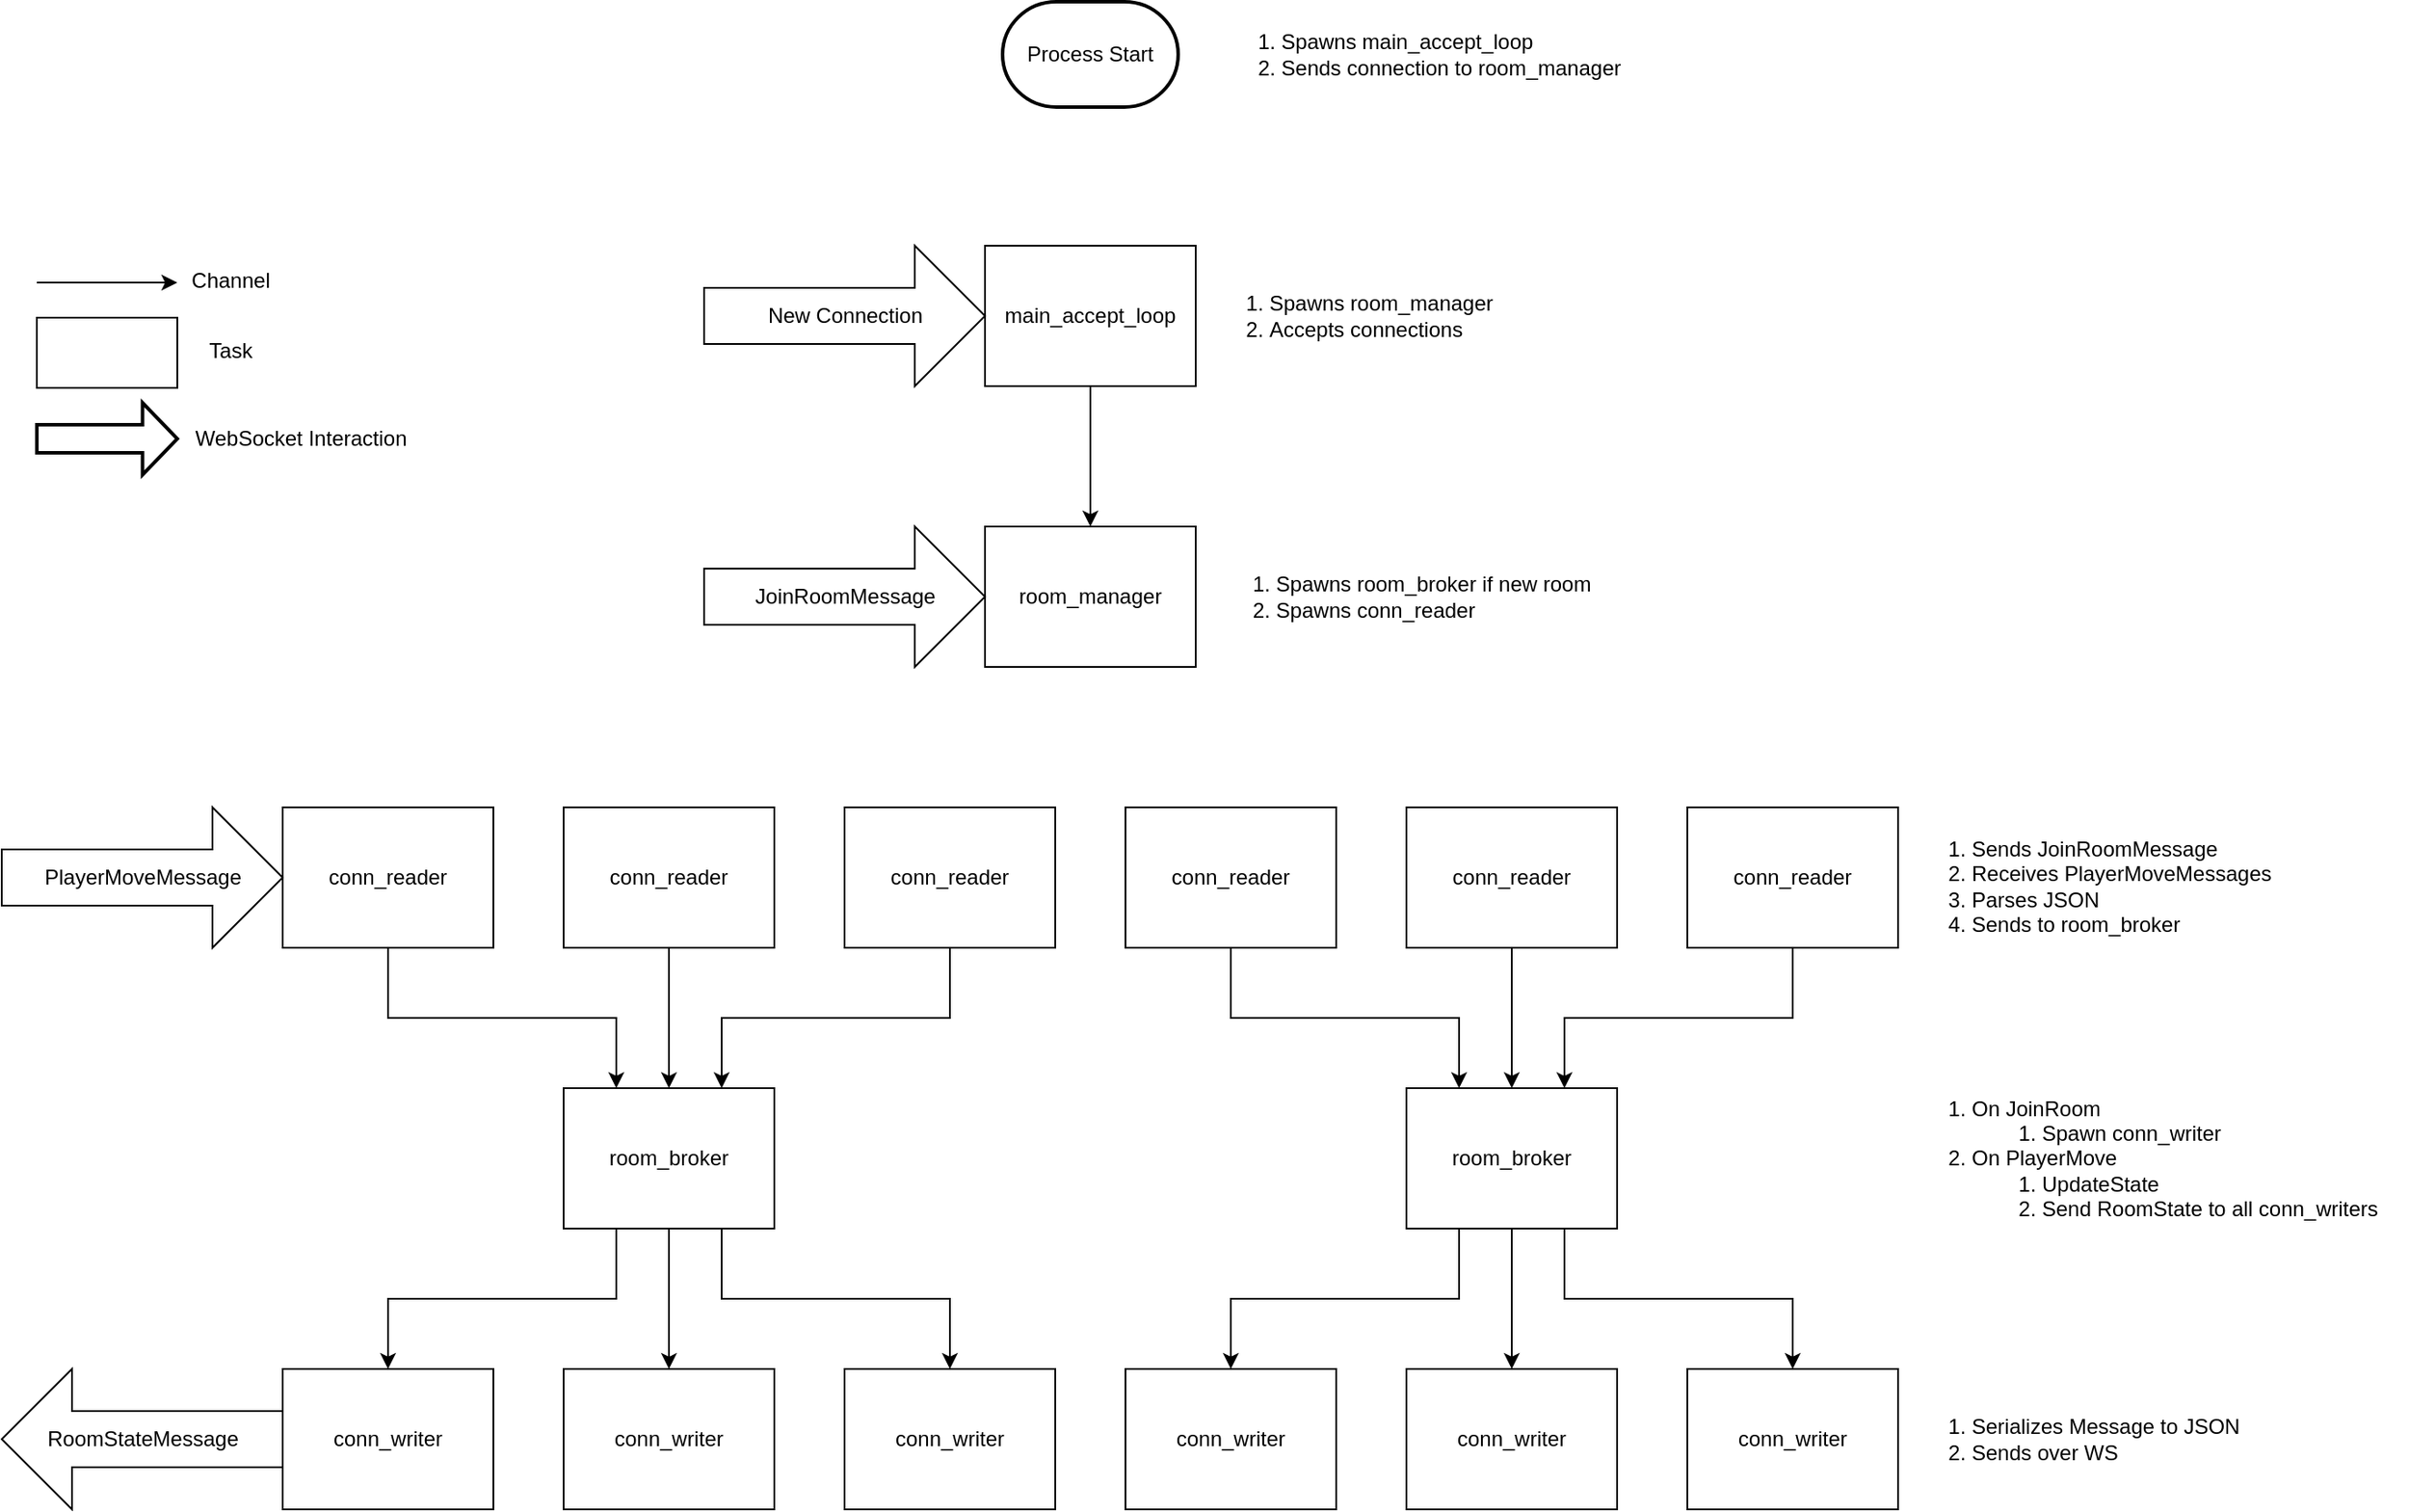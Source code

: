 <mxfile version="13.0.9">
    <diagram id="t42qxElpTBIRS0ybBuN8" name="Page-1">
        <mxGraphModel dx="2520" dy="1981" grid="1" gridSize="10" guides="1" tooltips="1" connect="1" arrows="1" fold="1" page="1" pageScale="1" pageWidth="1100" pageHeight="850" math="0" shadow="0">
            <root>
                <mxCell id="0"/>
                <mxCell id="1" parent="0"/>
                <mxCell id="25" style="edgeStyle=orthogonalEdgeStyle;rounded=0;orthogonalLoop=1;jettySize=auto;html=1;exitX=0.5;exitY=1;exitDx=0;exitDy=0;entryX=0.25;entryY=0;entryDx=0;entryDy=0;" edge="1" parent="1" source="18" target="21">
                    <mxGeometry relative="1" as="geometry"/>
                </mxCell>
                <mxCell id="18" value="conn_reader" style="rounded=0;whiteSpace=wrap;html=1;" vertex="1" parent="1">
                    <mxGeometry x="25" y="459" width="120" height="80" as="geometry"/>
                </mxCell>
                <mxCell id="26" style="edgeStyle=orthogonalEdgeStyle;rounded=0;orthogonalLoop=1;jettySize=auto;html=1;exitX=0.5;exitY=1;exitDx=0;exitDy=0;entryX=0.5;entryY=0;entryDx=0;entryDy=0;" edge="1" parent="1" source="19" target="21">
                    <mxGeometry relative="1" as="geometry"/>
                </mxCell>
                <mxCell id="19" value="conn_reader" style="rounded=0;whiteSpace=wrap;html=1;" vertex="1" parent="1">
                    <mxGeometry x="185" y="459" width="120" height="80" as="geometry"/>
                </mxCell>
                <mxCell id="27" style="edgeStyle=orthogonalEdgeStyle;rounded=0;orthogonalLoop=1;jettySize=auto;html=1;exitX=0.5;exitY=1;exitDx=0;exitDy=0;entryX=0.75;entryY=0;entryDx=0;entryDy=0;" edge="1" parent="1" source="20" target="21">
                    <mxGeometry relative="1" as="geometry"/>
                </mxCell>
                <mxCell id="20" value="conn_reader" style="rounded=0;whiteSpace=wrap;html=1;" vertex="1" parent="1">
                    <mxGeometry x="345" y="459" width="120" height="80" as="geometry"/>
                </mxCell>
                <mxCell id="28" style="edgeStyle=orthogonalEdgeStyle;rounded=0;orthogonalLoop=1;jettySize=auto;html=1;exitX=0.25;exitY=1;exitDx=0;exitDy=0;entryX=0.5;entryY=0;entryDx=0;entryDy=0;" edge="1" parent="1" source="21" target="22">
                    <mxGeometry relative="1" as="geometry"/>
                </mxCell>
                <mxCell id="29" style="edgeStyle=orthogonalEdgeStyle;rounded=0;orthogonalLoop=1;jettySize=auto;html=1;exitX=0.5;exitY=1;exitDx=0;exitDy=0;entryX=0.5;entryY=0;entryDx=0;entryDy=0;" edge="1" parent="1" source="21" target="23">
                    <mxGeometry relative="1" as="geometry"/>
                </mxCell>
                <mxCell id="30" style="edgeStyle=orthogonalEdgeStyle;rounded=0;orthogonalLoop=1;jettySize=auto;html=1;exitX=0.75;exitY=1;exitDx=0;exitDy=0;entryX=0.5;entryY=0;entryDx=0;entryDy=0;" edge="1" parent="1" source="21" target="24">
                    <mxGeometry relative="1" as="geometry"/>
                </mxCell>
                <mxCell id="21" value="room_broker" style="rounded=0;whiteSpace=wrap;html=1;" vertex="1" parent="1">
                    <mxGeometry x="185" y="619" width="120" height="80" as="geometry"/>
                </mxCell>
                <mxCell id="22" value="conn_writer" style="rounded=0;whiteSpace=wrap;html=1;" vertex="1" parent="1">
                    <mxGeometry x="25" y="779" width="120" height="80" as="geometry"/>
                </mxCell>
                <mxCell id="23" value="conn_writer" style="rounded=0;whiteSpace=wrap;html=1;" vertex="1" parent="1">
                    <mxGeometry x="185" y="779" width="120" height="80" as="geometry"/>
                </mxCell>
                <mxCell id="24" value="conn_writer" style="rounded=0;whiteSpace=wrap;html=1;" vertex="1" parent="1">
                    <mxGeometry x="345" y="779" width="120" height="80" as="geometry"/>
                </mxCell>
                <mxCell id="32" style="edgeStyle=orthogonalEdgeStyle;rounded=0;orthogonalLoop=1;jettySize=auto;html=1;exitX=0.5;exitY=1;exitDx=0;exitDy=0;entryX=0.25;entryY=0;entryDx=0;entryDy=0;" edge="1" parent="1" source="33" target="41">
                    <mxGeometry relative="1" as="geometry"/>
                </mxCell>
                <mxCell id="33" value="conn_reader" style="rounded=0;whiteSpace=wrap;html=1;" vertex="1" parent="1">
                    <mxGeometry x="505" y="459" width="120" height="80" as="geometry"/>
                </mxCell>
                <mxCell id="34" style="edgeStyle=orthogonalEdgeStyle;rounded=0;orthogonalLoop=1;jettySize=auto;html=1;exitX=0.5;exitY=1;exitDx=0;exitDy=0;entryX=0.5;entryY=0;entryDx=0;entryDy=0;" edge="1" parent="1" source="35" target="41">
                    <mxGeometry relative="1" as="geometry"/>
                </mxCell>
                <mxCell id="35" value="conn_reader" style="rounded=0;whiteSpace=wrap;html=1;" vertex="1" parent="1">
                    <mxGeometry x="665" y="459" width="120" height="80" as="geometry"/>
                </mxCell>
                <mxCell id="36" style="edgeStyle=orthogonalEdgeStyle;rounded=0;orthogonalLoop=1;jettySize=auto;html=1;exitX=0.5;exitY=1;exitDx=0;exitDy=0;entryX=0.75;entryY=0;entryDx=0;entryDy=0;" edge="1" parent="1" source="37" target="41">
                    <mxGeometry relative="1" as="geometry"/>
                </mxCell>
                <mxCell id="37" value="conn_reader" style="rounded=0;whiteSpace=wrap;html=1;" vertex="1" parent="1">
                    <mxGeometry x="825" y="459" width="120" height="80" as="geometry"/>
                </mxCell>
                <mxCell id="38" style="edgeStyle=orthogonalEdgeStyle;rounded=0;orthogonalLoop=1;jettySize=auto;html=1;exitX=0.25;exitY=1;exitDx=0;exitDy=0;entryX=0.5;entryY=0;entryDx=0;entryDy=0;" edge="1" parent="1" source="41" target="42">
                    <mxGeometry relative="1" as="geometry"/>
                </mxCell>
                <mxCell id="39" style="edgeStyle=orthogonalEdgeStyle;rounded=0;orthogonalLoop=1;jettySize=auto;html=1;exitX=0.5;exitY=1;exitDx=0;exitDy=0;entryX=0.5;entryY=0;entryDx=0;entryDy=0;" edge="1" parent="1" source="41" target="43">
                    <mxGeometry relative="1" as="geometry"/>
                </mxCell>
                <mxCell id="40" style="edgeStyle=orthogonalEdgeStyle;rounded=0;orthogonalLoop=1;jettySize=auto;html=1;exitX=0.75;exitY=1;exitDx=0;exitDy=0;entryX=0.5;entryY=0;entryDx=0;entryDy=0;" edge="1" parent="1" source="41" target="44">
                    <mxGeometry relative="1" as="geometry"/>
                </mxCell>
                <mxCell id="41" value="room_broker" style="rounded=0;whiteSpace=wrap;html=1;" vertex="1" parent="1">
                    <mxGeometry x="665" y="619" width="120" height="80" as="geometry"/>
                </mxCell>
                <mxCell id="42" value="conn_writer" style="rounded=0;whiteSpace=wrap;html=1;" vertex="1" parent="1">
                    <mxGeometry x="505" y="779" width="120" height="80" as="geometry"/>
                </mxCell>
                <mxCell id="43" value="conn_writer" style="rounded=0;whiteSpace=wrap;html=1;" vertex="1" parent="1">
                    <mxGeometry x="665" y="779" width="120" height="80" as="geometry"/>
                </mxCell>
                <mxCell id="44" value="conn_writer" style="rounded=0;whiteSpace=wrap;html=1;" vertex="1" parent="1">
                    <mxGeometry x="825" y="779" width="120" height="80" as="geometry"/>
                </mxCell>
                <mxCell id="47" style="edgeStyle=orthogonalEdgeStyle;rounded=0;orthogonalLoop=1;jettySize=auto;html=1;exitX=0.5;exitY=1;exitDx=0;exitDy=0;entryX=0.5;entryY=0;entryDx=0;entryDy=0;" edge="1" parent="1" source="45" target="46">
                    <mxGeometry relative="1" as="geometry"/>
                </mxCell>
                <mxCell id="45" value="main_accept_loop" style="rounded=0;whiteSpace=wrap;html=1;" vertex="1" parent="1">
                    <mxGeometry x="425" y="139" width="120" height="80" as="geometry"/>
                </mxCell>
                <mxCell id="46" value="room_manager" style="rounded=0;whiteSpace=wrap;html=1;" vertex="1" parent="1">
                    <mxGeometry x="425" y="299" width="120" height="80" as="geometry"/>
                </mxCell>
                <mxCell id="48" value="JoinRoomMessage" style="html=1;shadow=0;dashed=0;align=center;verticalAlign=middle;shape=mxgraph.arrows2.arrow;dy=0.6;dx=40;notch=0;" vertex="1" parent="1">
                    <mxGeometry x="265" y="299" width="160" height="80" as="geometry"/>
                </mxCell>
                <mxCell id="50" value="RoomStateMessage" style="html=1;shadow=0;dashed=0;align=center;verticalAlign=middle;shape=mxgraph.arrows2.arrow;dy=0.6;dx=40;flipH=1;notch=0;" vertex="1" parent="1">
                    <mxGeometry x="-135" y="779" width="160" height="80" as="geometry"/>
                </mxCell>
                <mxCell id="51" value="PlayerMoveMessage" style="html=1;shadow=0;dashed=0;align=center;verticalAlign=middle;shape=mxgraph.arrows2.arrow;dy=0.6;dx=40;notch=0;" vertex="1" parent="1">
                    <mxGeometry x="-135" y="459" width="160" height="80" as="geometry"/>
                </mxCell>
                <mxCell id="53" value="New Connection" style="html=1;shadow=0;dashed=0;align=center;verticalAlign=middle;shape=mxgraph.arrows2.arrow;dy=0.6;dx=40;notch=0;" vertex="1" parent="1">
                    <mxGeometry x="265" y="139" width="160" height="80" as="geometry"/>
                </mxCell>
                <mxCell id="55" style="edgeStyle=orthogonalEdgeStyle;rounded=0;orthogonalLoop=1;jettySize=auto;html=1;exitX=0;exitY=0.5;exitDx=0;exitDy=0;" edge="1" parent="1">
                    <mxGeometry relative="1" as="geometry">
                        <mxPoint x="485" y="452" as="sourcePoint"/>
                        <mxPoint x="485" y="452" as="targetPoint"/>
                    </mxGeometry>
                </mxCell>
                <mxCell id="56" value="&lt;ol&gt;&lt;li&gt;Spawns room_broker if new room&lt;/li&gt;&lt;li style=&quot;text-align: left&quot;&gt;Spawns conn_reader&lt;/li&gt;&lt;/ol&gt;" style="text;html=1;align=center;verticalAlign=middle;resizable=0;points=[];autosize=1;" vertex="1" parent="1">
                    <mxGeometry x="545" y="309" width="230" height="60" as="geometry"/>
                </mxCell>
                <mxCell id="57" value="&lt;ol&gt;&lt;li style=&quot;&quot;&gt;&lt;span&gt;Spawns room_manager&lt;/span&gt;&lt;/li&gt;&lt;li style=&quot;&quot;&gt;&lt;span&gt;Accepts connections&lt;/span&gt;&lt;/li&gt;&lt;/ol&gt;" style="text;html=1;align=left;verticalAlign=middle;resizable=0;points=[];autosize=1;" vertex="1" parent="1">
                    <mxGeometry x="545" y="149" width="180" height="60" as="geometry"/>
                </mxCell>
                <mxCell id="58" value="Process Start" style="strokeWidth=2;html=1;shape=mxgraph.flowchart.terminator;whiteSpace=wrap;fillColor=none;gradientColor=#000000;" vertex="1" parent="1">
                    <mxGeometry x="435" width="100" height="60" as="geometry"/>
                </mxCell>
                <mxCell id="59" value="&lt;ol&gt;&lt;li style=&quot;text-align: left&quot;&gt;Spawns main_accept_loop&lt;/li&gt;&lt;li style=&quot;text-align: left&quot;&gt;&lt;span&gt;Sends connection to room_manager&lt;/span&gt;&lt;br&gt;&lt;/li&gt;&lt;/ol&gt;" style="text;html=1;align=center;verticalAlign=middle;resizable=0;points=[];autosize=1;" vertex="1" parent="1">
                    <mxGeometry x="545" width="250" height="60" as="geometry"/>
                </mxCell>
                <mxCell id="60" value="" style="endArrow=classic;html=1;" edge="1" parent="1">
                    <mxGeometry width="50" height="50" relative="1" as="geometry">
                        <mxPoint x="-115" y="160" as="sourcePoint"/>
                        <mxPoint x="-35" y="160" as="targetPoint"/>
                    </mxGeometry>
                </mxCell>
                <mxCell id="61" value="Channel" style="text;html=1;align=center;verticalAlign=middle;resizable=0;points=[];autosize=1;" vertex="1" parent="1">
                    <mxGeometry x="-35" y="149" width="60" height="20" as="geometry"/>
                </mxCell>
                <mxCell id="62" value="" style="rounded=0;whiteSpace=wrap;html=1;fillColor=none;gradientColor=#000000;" vertex="1" parent="1">
                    <mxGeometry x="-115" y="180" width="80" height="40" as="geometry"/>
                </mxCell>
                <mxCell id="63" value="Task" style="text;html=1;align=center;verticalAlign=middle;resizable=0;points=[];autosize=1;" vertex="1" parent="1">
                    <mxGeometry x="-25" y="189" width="40" height="20" as="geometry"/>
                </mxCell>
                <mxCell id="64" value="" style="verticalLabelPosition=bottom;verticalAlign=top;html=1;strokeWidth=2;shape=mxgraph.arrows2.arrow;dy=0.61;dx=19.81;notch=0;fillColor=none;gradientColor=#000000;align=left;" vertex="1" parent="1">
                    <mxGeometry x="-115" y="228.5" width="80" height="41" as="geometry"/>
                </mxCell>
                <mxCell id="65" value="WebSocket Interaction" style="text;html=1;align=center;verticalAlign=middle;resizable=0;points=[];autosize=1;" vertex="1" parent="1">
                    <mxGeometry x="-35" y="239" width="140" height="20" as="geometry"/>
                </mxCell>
                <mxCell id="67" value="&lt;ol&gt;&lt;li&gt;Sends JoinRoomMessage&lt;/li&gt;&lt;li&gt;Receives PlayerMoveMessages&lt;/li&gt;&lt;li&gt;Parses JSON&lt;/li&gt;&lt;li&gt;Sends to room_broker&lt;/li&gt;&lt;/ol&gt;" style="text;html=1;align=left;verticalAlign=middle;resizable=0;points=[];autosize=1;" vertex="1" parent="1">
                    <mxGeometry x="945" y="459" width="230" height="90" as="geometry"/>
                </mxCell>
                <mxCell id="68" value="&lt;ol&gt;&lt;li&gt;On JoinRoom&lt;/li&gt;&lt;ol&gt;&lt;li&gt;Spawn conn_writer&lt;/li&gt;&lt;/ol&gt;&lt;li&gt;On PlayerMove&lt;/li&gt;&lt;ol&gt;&lt;li&gt;UpdateState&lt;/li&gt;&lt;li&gt;Send RoomState to all conn_writers&lt;/li&gt;&lt;/ol&gt;&lt;/ol&gt;" style="text;html=1;align=left;verticalAlign=middle;resizable=0;points=[];autosize=1;" vertex="1" parent="1">
                    <mxGeometry x="945" y="609" width="290" height="100" as="geometry"/>
                </mxCell>
                <mxCell id="69" value="&lt;ol&gt;&lt;li&gt;Serializes Message to JSON&lt;/li&gt;&lt;li&gt;Sends over WS&lt;/li&gt;&lt;/ol&gt;" style="text;html=1;align=left;verticalAlign=middle;resizable=0;points=[];autosize=1;" vertex="1" parent="1">
                    <mxGeometry x="945" y="789" width="210" height="60" as="geometry"/>
                </mxCell>
            </root>
        </mxGraphModel>
    </diagram>
</mxfile>